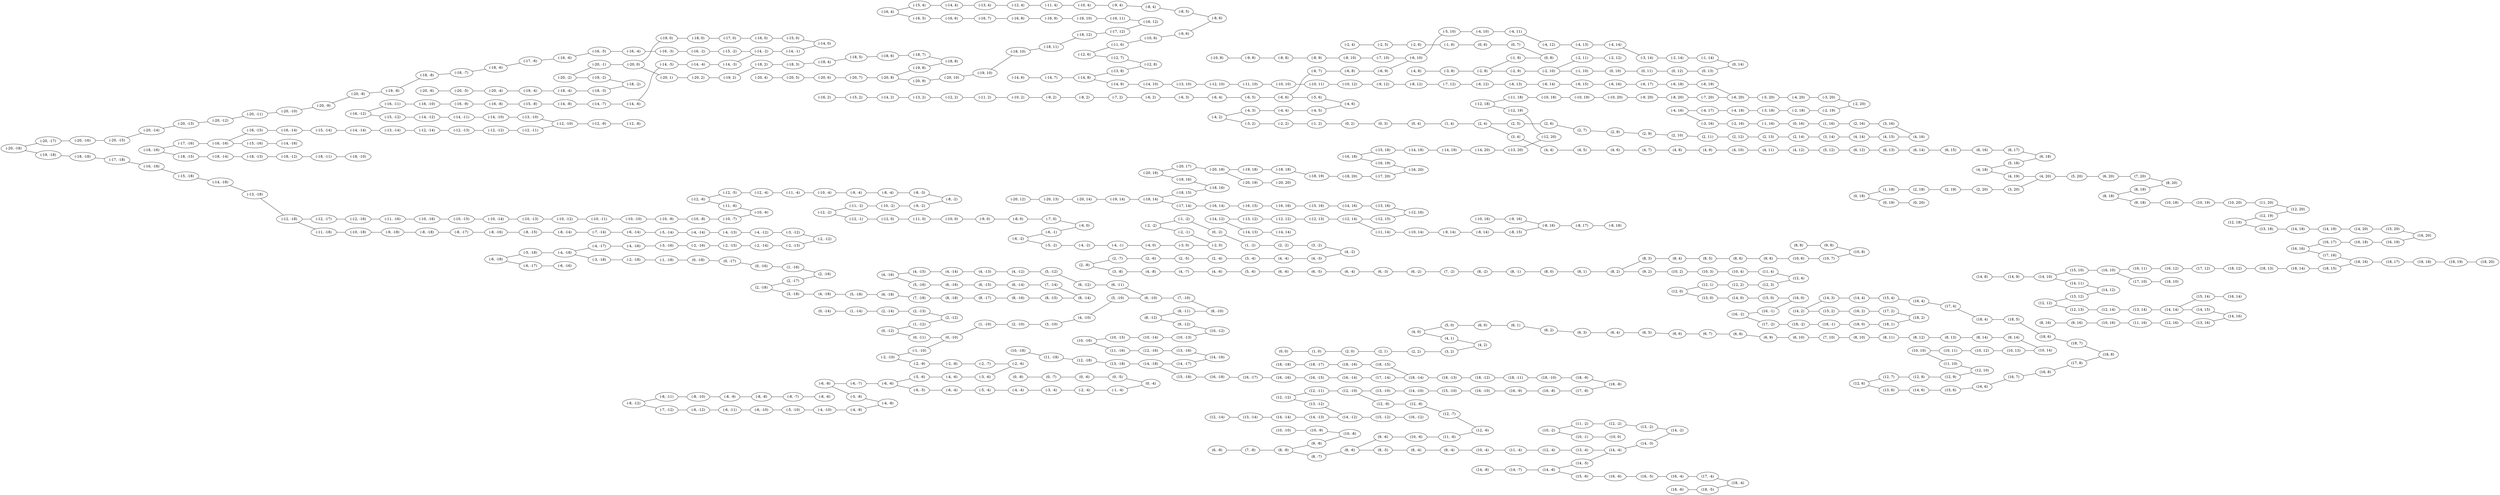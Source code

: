 graph {
 rankdir="LR"; 
 "(-20, -18)" -- "(-20, -17)"; 
 "(-20, -18)" -- "(-19, -18)"; 
 "(-20, -17)" -- "(-20, -16)"; 
 "(-20, -16)" -- "(-20, -15)"; 
 "(-20, -15)" -- "(-20, -14)"; 
 "(-20, -14)" -- "(-20, -13)"; 
 "(-20, -13)" -- "(-20, -12)"; 
 "(-20, -12)" -- "(-20, -11)"; 
 "(-20, -11)" -- "(-20, -10)"; 
 "(-20, -10)" -- "(-20, -9)"; 
 "(-20, -9)" -- "(-20, -8)"; 
 "(-20, -8)" -- "(-19, -8)"; 
 "(-20, -6)" -- "(-20, -5)"; 
 "(-20, -5)" -- "(-20, -4)"; 
 "(-20, -4)" -- "(-19, -4)"; 
 "(-20, -2)" -- "(-20, -1)"; 
 "(-20, -2)" -- "(-19, -2)"; 
 "(-20, -1)" -- "(-20, 0)"; 
 "(-20, 0)" -- "(-20, 1)"; 
 "(-20, 0)" -- "(-19, 0)"; 
 "(-20, 1)" -- "(-20, 2)"; 
 "(-20, 2)" -- "(-19, 2)"; 
 "(-20, 4)" -- "(-20, 5)"; 
 "(-20, 5)" -- "(-20, 6)"; 
 "(-20, 6)" -- "(-20, 7)"; 
 "(-20, 7)" -- "(-20, 8)"; 
 "(-20, 8)" -- "(-20, 9)"; 
 "(-20, 8)" -- "(-19, 8)"; 
 "(-20, 9)" -- "(-20, 10)"; 
 "(-20, 10)" -- "(-19, 10)"; 
 "(-20, 12)" -- "(-20, 13)"; 
 "(-20, 13)" -- "(-20, 14)"; 
 "(-20, 14)" -- "(-19, 14)"; 
 "(-20, 16)" -- "(-20, 17)"; 
 "(-20, 16)" -- "(-19, 16)"; 
 "(-20, 17)" -- "(-20, 18)"; 
 "(-20, 18)" -- "(-20, 19)"; 
 "(-20, 18)" -- "(-19, 18)"; 
 "(-20, 19)" -- "(-20, 20)"; 
 "(-19, -18)" -- "(-18, -18)"; 
 "(-19, -8)" -- "(-18, -8)"; 
 "(-19, -4)" -- "(-18, -4)"; 
 "(-19, -2)" -- "(-18, -2)"; 
 "(-19, 0)" -- "(-18, 0)"; 
 "(-19, 2)" -- "(-18, 2)"; 
 "(-19, 8)" -- "(-18, 8)"; 
 "(-19, 10)" -- "(-18, 10)"; 
 "(-19, 14)" -- "(-18, 14)"; 
 "(-19, 16)" -- "(-18, 16)"; 
 "(-19, 18)" -- "(-18, 18)"; 
 "(-18, -18)" -- "(-17, -18)"; 
 "(-18, -16)" -- "(-18, -15)"; 
 "(-18, -16)" -- "(-17, -16)"; 
 "(-18, -15)" -- "(-18, -14)"; 
 "(-18, -14)" -- "(-18, -13)"; 
 "(-18, -13)" -- "(-18, -12)"; 
 "(-18, -12)" -- "(-18, -11)"; 
 "(-18, -11)" -- "(-18, -10)"; 
 "(-18, -8)" -- "(-18, -7)"; 
 "(-18, -7)" -- "(-18, -6)"; 
 "(-18, -6)" -- "(-17, -6)"; 
 "(-18, -4)" -- "(-18, -3)"; 
 "(-18, -3)" -- "(-18, -2)"; 
 "(-18, 0)" -- "(-17, 0)"; 
 "(-18, 2)" -- "(-18, 3)"; 
 "(-18, 3)" -- "(-18, 4)"; 
 "(-18, 4)" -- "(-18, 5)"; 
 "(-18, 5)" -- "(-18, 6)"; 
 "(-18, 6)" -- "(-18, 7)"; 
 "(-18, 7)" -- "(-18, 8)"; 
 "(-18, 10)" -- "(-18, 11)"; 
 "(-18, 11)" -- "(-18, 12)"; 
 "(-18, 12)" -- "(-17, 12)"; 
 "(-18, 14)" -- "(-18, 15)"; 
 "(-18, 14)" -- "(-17, 14)"; 
 "(-18, 15)" -- "(-18, 16)"; 
 "(-18, 18)" -- "(-18, 19)"; 
 "(-18, 19)" -- "(-18, 20)"; 
 "(-18, 20)" -- "(-17, 20)"; 
 "(-17, -18)" -- "(-16, -18)"; 
 "(-17, -16)" -- "(-16, -16)"; 
 "(-17, -6)" -- "(-16, -6)"; 
 "(-17, 0)" -- "(-16, 0)"; 
 "(-17, 12)" -- "(-16, 12)"; 
 "(-17, 14)" -- "(-16, 14)"; 
 "(-17, 20)" -- "(-16, 20)"; 
 "(-16, -18)" -- "(-15, -18)"; 
 "(-16, -16)" -- "(-16, -15)"; 
 "(-16, -16)" -- "(-15, -16)"; 
 "(-16, -15)" -- "(-16, -14)"; 
 "(-16, -14)" -- "(-15, -14)"; 
 "(-16, -12)" -- "(-16, -11)"; 
 "(-16, -12)" -- "(-15, -12)"; 
 "(-16, -11)" -- "(-16, -10)"; 
 "(-16, -10)" -- "(-16, -9)"; 
 "(-16, -9)" -- "(-16, -8)"; 
 "(-16, -8)" -- "(-15, -8)"; 
 "(-16, -6)" -- "(-16, -5)"; 
 "(-16, -5)" -- "(-16, -4)"; 
 "(-16, -4)" -- "(-16, -3)"; 
 "(-16, -3)" -- "(-16, -2)"; 
 "(-16, -2)" -- "(-15, -2)"; 
 "(-16, 0)" -- "(-15, 0)"; 
 "(-16, 2)" -- "(-15, 2)"; 
 "(-16, 4)" -- "(-16, 5)"; 
 "(-16, 4)" -- "(-15, 4)"; 
 "(-16, 5)" -- "(-16, 6)"; 
 "(-16, 6)" -- "(-16, 7)"; 
 "(-16, 7)" -- "(-16, 8)"; 
 "(-16, 8)" -- "(-16, 9)"; 
 "(-16, 9)" -- "(-16, 10)"; 
 "(-16, 10)" -- "(-16, 11)"; 
 "(-16, 11)" -- "(-16, 12)"; 
 "(-16, 14)" -- "(-16, 15)"; 
 "(-16, 15)" -- "(-16, 16)"; 
 "(-16, 16)" -- "(-15, 16)"; 
 "(-16, 18)" -- "(-16, 19)"; 
 "(-16, 18)" -- "(-15, 18)"; 
 "(-16, 19)" -- "(-16, 20)"; 
 "(-15, -18)" -- "(-14, -18)"; 
 "(-15, -16)" -- "(-14, -16)"; 
 "(-15, -14)" -- "(-14, -14)"; 
 "(-15, -12)" -- "(-14, -12)"; 
 "(-15, -8)" -- "(-14, -8)"; 
 "(-15, -2)" -- "(-14, -2)"; 
 "(-15, 0)" -- "(-14, 0)"; 
 "(-15, 2)" -- "(-14, 2)"; 
 "(-15, 4)" -- "(-14, 4)"; 
 "(-15, 16)" -- "(-14, 16)"; 
 "(-15, 18)" -- "(-14, 18)"; 
 "(-14, -18)" -- "(-13, -18)"; 
 "(-14, -14)" -- "(-13, -14)"; 
 "(-14, -12)" -- "(-14, -11)"; 
 "(-14, -11)" -- "(-14, -10)"; 
 "(-14, -10)" -- "(-13, -10)"; 
 "(-14, -8)" -- "(-14, -7)"; 
 "(-14, -7)" -- "(-14, -6)"; 
 "(-14, -6)" -- "(-14, -5)"; 
 "(-14, -5)" -- "(-14, -4)"; 
 "(-14, -4)" -- "(-14, -3)"; 
 "(-14, -3)" -- "(-14, -2)"; 
 "(-14, -2)" -- "(-14, -1)"; 
 "(-14, -1)" -- "(-14, 0)"; 
 "(-14, 2)" -- "(-13, 2)"; 
 "(-14, 4)" -- "(-13, 4)"; 
 "(-14, 6)" -- "(-14, 7)"; 
 "(-14, 7)" -- "(-14, 8)"; 
 "(-14, 8)" -- "(-14, 9)"; 
 "(-14, 8)" -- "(-13, 8)"; 
 "(-14, 9)" -- "(-14, 10)"; 
 "(-14, 10)" -- "(-13, 10)"; 
 "(-14, 12)" -- "(-14, 13)"; 
 "(-14, 12)" -- "(-13, 12)"; 
 "(-14, 13)" -- "(-14, 14)"; 
 "(-14, 16)" -- "(-13, 16)"; 
 "(-14, 18)" -- "(-14, 19)"; 
 "(-14, 19)" -- "(-14, 20)"; 
 "(-14, 20)" -- "(-13, 20)"; 
 "(-13, -18)" -- "(-12, -18)"; 
 "(-13, -14)" -- "(-12, -14)"; 
 "(-13, -10)" -- "(-12, -10)"; 
 "(-13, 2)" -- "(-12, 2)"; 
 "(-13, 4)" -- "(-12, 4)"; 
 "(-13, 8)" -- "(-12, 8)"; 
 "(-13, 10)" -- "(-12, 10)"; 
 "(-13, 12)" -- "(-12, 12)"; 
 "(-13, 16)" -- "(-12, 16)"; 
 "(-13, 20)" -- "(-12, 20)"; 
 "(-12, -18)" -- "(-12, -17)"; 
 "(-12, -18)" -- "(-11, -18)"; 
 "(-12, -17)" -- "(-12, -16)"; 
 "(-12, -16)" -- "(-11, -16)"; 
 "(-12, -14)" -- "(-12, -13)"; 
 "(-12, -13)" -- "(-12, -12)"; 
 "(-12, -12)" -- "(-12, -11)"; 
 "(-12, -11)" -- "(-12, -10)"; 
 "(-12, -10)" -- "(-12, -9)"; 
 "(-12, -9)" -- "(-12, -8)"; 
 "(-12, -6)" -- "(-12, -5)"; 
 "(-12, -6)" -- "(-11, -6)"; 
 "(-12, -5)" -- "(-12, -4)"; 
 "(-12, -4)" -- "(-11, -4)"; 
 "(-12, -2)" -- "(-12, -1)"; 
 "(-12, -2)" -- "(-11, -2)"; 
 "(-12, -1)" -- "(-12, 0)"; 
 "(-12, 0)" -- "(-11, 0)"; 
 "(-12, 2)" -- "(-11, 2)"; 
 "(-12, 4)" -- "(-11, 4)"; 
 "(-12, 6)" -- "(-12, 7)"; 
 "(-12, 6)" -- "(-11, 6)"; 
 "(-12, 7)" -- "(-12, 8)"; 
 "(-12, 10)" -- "(-11, 10)"; 
 "(-12, 12)" -- "(-12, 13)"; 
 "(-12, 13)" -- "(-12, 14)"; 
 "(-12, 14)" -- "(-12, 15)"; 
 "(-12, 14)" -- "(-11, 14)"; 
 "(-12, 15)" -- "(-12, 16)"; 
 "(-12, 18)" -- "(-12, 19)"; 
 "(-12, 18)" -- "(-11, 18)"; 
 "(-12, 19)" -- "(-12, 20)"; 
 "(-11, -18)" -- "(-10, -18)"; 
 "(-11, -16)" -- "(-10, -16)"; 
 "(-11, -6)" -- "(-10, -6)"; 
 "(-11, -4)" -- "(-10, -4)"; 
 "(-11, -2)" -- "(-10, -2)"; 
 "(-11, 0)" -- "(-10, 0)"; 
 "(-11, 2)" -- "(-10, 2)"; 
 "(-11, 4)" -- "(-10, 4)"; 
 "(-11, 6)" -- "(-10, 6)"; 
 "(-11, 10)" -- "(-10, 10)"; 
 "(-11, 14)" -- "(-10, 14)"; 
 "(-11, 18)" -- "(-10, 18)"; 
 "(-10, -18)" -- "(-9, -18)"; 
 "(-10, -16)" -- "(-10, -15)"; 
 "(-10, -15)" -- "(-10, -14)"; 
 "(-10, -14)" -- "(-10, -13)"; 
 "(-10, -13)" -- "(-10, -12)"; 
 "(-10, -12)" -- "(-10, -11)"; 
 "(-10, -11)" -- "(-10, -10)"; 
 "(-10, -10)" -- "(-10, -9)"; 
 "(-10, -9)" -- "(-10, -8)"; 
 "(-10, -8)" -- "(-10, -7)"; 
 "(-10, -7)" -- "(-10, -6)"; 
 "(-10, -4)" -- "(-9, -4)"; 
 "(-10, -2)" -- "(-9, -2)"; 
 "(-10, 0)" -- "(-9, 0)"; 
 "(-10, 2)" -- "(-9, 2)"; 
 "(-10, 4)" -- "(-9, 4)"; 
 "(-10, 6)" -- "(-9, 6)"; 
 "(-10, 8)" -- "(-9, 8)"; 
 "(-10, 10)" -- "(-10, 11)"; 
 "(-10, 11)" -- "(-10, 12)"; 
 "(-10, 12)" -- "(-9, 12)"; 
 "(-10, 14)" -- "(-9, 14)"; 
 "(-10, 16)" -- "(-9, 16)"; 
 "(-10, 18)" -- "(-10, 19)"; 
 "(-10, 19)" -- "(-10, 20)"; 
 "(-10, 20)" -- "(-9, 20)"; 
 "(-9, -18)" -- "(-8, -18)"; 
 "(-9, -4)" -- "(-8, -4)"; 
 "(-9, -2)" -- "(-8, -2)"; 
 "(-9, 0)" -- "(-8, 0)"; 
 "(-9, 2)" -- "(-8, 2)"; 
 "(-9, 4)" -- "(-8, 4)"; 
 "(-9, 6)" -- "(-8, 6)"; 
 "(-9, 8)" -- "(-8, 8)"; 
 "(-9, 12)" -- "(-8, 12)"; 
 "(-9, 14)" -- "(-8, 14)"; 
 "(-9, 16)" -- "(-8, 16)"; 
 "(-9, 20)" -- "(-8, 20)"; 
 "(-8, -18)" -- "(-8, -17)"; 
 "(-8, -17)" -- "(-8, -16)"; 
 "(-8, -16)" -- "(-8, -15)"; 
 "(-8, -15)" -- "(-8, -14)"; 
 "(-8, -14)" -- "(-7, -14)"; 
 "(-8, -12)" -- "(-8, -11)"; 
 "(-8, -12)" -- "(-7, -12)"; 
 "(-8, -11)" -- "(-8, -10)"; 
 "(-8, -10)" -- "(-8, -9)"; 
 "(-8, -9)" -- "(-8, -8)"; 
 "(-8, -8)" -- "(-8, -7)"; 
 "(-8, -7)" -- "(-8, -6)"; 
 "(-8, -4)" -- "(-8, -3)"; 
 "(-8, -3)" -- "(-8, -2)"; 
 "(-8, 0)" -- "(-7, 0)"; 
 "(-8, 2)" -- "(-7, 2)"; 
 "(-8, 4)" -- "(-8, 5)"; 
 "(-8, 5)" -- "(-8, 6)"; 
 "(-8, 8)" -- "(-8, 9)"; 
 "(-8, 9)" -- "(-8, 10)"; 
 "(-8, 10)" -- "(-7, 10)"; 
 "(-8, 12)" -- "(-7, 12)"; 
 "(-8, 14)" -- "(-8, 15)"; 
 "(-8, 15)" -- "(-8, 16)"; 
 "(-8, 16)" -- "(-8, 17)"; 
 "(-8, 17)" -- "(-8, 18)"; 
 "(-8, 20)" -- "(-7, 20)"; 
 "(-7, -14)" -- "(-6, -14)"; 
 "(-7, -12)" -- "(-6, -12)"; 
 "(-7, 0)" -- "(-6, 0)"; 
 "(-7, 2)" -- "(-6, 2)"; 
 "(-7, 10)" -- "(-6, 10)"; 
 "(-7, 12)" -- "(-6, 12)"; 
 "(-7, 20)" -- "(-6, 20)"; 
 "(-6, -18)" -- "(-6, -17)"; 
 "(-6, -18)" -- "(-5, -18)"; 
 "(-6, -17)" -- "(-6, -16)"; 
 "(-6, -14)" -- "(-5, -14)"; 
 "(-6, -12)" -- "(-6, -11)"; 
 "(-6, -11)" -- "(-6, -10)"; 
 "(-6, -10)" -- "(-5, -10)"; 
 "(-6, -8)" -- "(-6, -7)"; 
 "(-6, -8)" -- "(-5, -8)"; 
 "(-6, -7)" -- "(-6, -6)"; 
 "(-6, -6)" -- "(-6, -5)"; 
 "(-6, -6)" -- "(-5, -6)"; 
 "(-6, -5)" -- "(-6, -4)"; 
 "(-6, -4)" -- "(-5, -4)"; 
 "(-6, -2)" -- "(-6, -1)"; 
 "(-6, -2)" -- "(-5, -2)"; 
 "(-6, -1)" -- "(-6, 0)"; 
 "(-6, 2)" -- "(-6, 3)"; 
 "(-6, 3)" -- "(-6, 4)"; 
 "(-6, 4)" -- "(-6, 5)"; 
 "(-6, 5)" -- "(-6, 6)"; 
 "(-6, 6)" -- "(-6, 7)"; 
 "(-6, 6)" -- "(-5, 6)"; 
 "(-6, 7)" -- "(-6, 8)"; 
 "(-6, 8)" -- "(-6, 9)"; 
 "(-6, 9)" -- "(-6, 10)"; 
 "(-6, 10)" -- "(-5, 10)"; 
 "(-6, 12)" -- "(-6, 13)"; 
 "(-6, 13)" -- "(-6, 14)"; 
 "(-6, 14)" -- "(-6, 15)"; 
 "(-6, 15)" -- "(-6, 16)"; 
 "(-6, 16)" -- "(-6, 17)"; 
 "(-6, 17)" -- "(-6, 18)"; 
 "(-6, 18)" -- "(-6, 19)"; 
 "(-6, 19)" -- "(-6, 20)"; 
 "(-6, 20)" -- "(-5, 20)"; 
 "(-5, -18)" -- "(-4, -18)"; 
 "(-5, -14)" -- "(-4, -14)"; 
 "(-5, -10)" -- "(-4, -10)"; 
 "(-5, -8)" -- "(-4, -8)"; 
 "(-5, -6)" -- "(-4, -6)"; 
 "(-5, -4)" -- "(-4, -4)"; 
 "(-5, -2)" -- "(-4, -2)"; 
 "(-5, 6)" -- "(-4, 6)"; 
 "(-5, 10)" -- "(-4, 10)"; 
 "(-5, 20)" -- "(-4, 20)"; 
 "(-4, -18)" -- "(-4, -17)"; 
 "(-4, -18)" -- "(-3, -18)"; 
 "(-4, -17)" -- "(-4, -16)"; 
 "(-4, -16)" -- "(-3, -16)"; 
 "(-4, -14)" -- "(-4, -13)"; 
 "(-4, -13)" -- "(-4, -12)"; 
 "(-4, -12)" -- "(-3, -12)"; 
 "(-4, -10)" -- "(-4, -9)"; 
 "(-4, -9)" -- "(-4, -8)"; 
 "(-4, -6)" -- "(-3, -6)"; 
 "(-4, -4)" -- "(-3, -4)"; 
 "(-4, -2)" -- "(-4, -1)"; 
 "(-4, -1)" -- "(-4, 0)"; 
 "(-4, 0)" -- "(-3, 0)"; 
 "(-4, 2)" -- "(-4, 3)"; 
 "(-4, 2)" -- "(-3, 2)"; 
 "(-4, 3)" -- "(-4, 4)"; 
 "(-4, 4)" -- "(-4, 5)"; 
 "(-4, 5)" -- "(-4, 6)"; 
 "(-4, 8)" -- "(-3, 8)"; 
 "(-4, 10)" -- "(-4, 11)"; 
 "(-4, 11)" -- "(-4, 12)"; 
 "(-4, 12)" -- "(-4, 13)"; 
 "(-4, 13)" -- "(-4, 14)"; 
 "(-4, 14)" -- "(-3, 14)"; 
 "(-4, 16)" -- "(-4, 17)"; 
 "(-4, 16)" -- "(-3, 16)"; 
 "(-4, 17)" -- "(-4, 18)"; 
 "(-4, 18)" -- "(-3, 18)"; 
 "(-4, 20)" -- "(-3, 20)"; 
 "(-3, -18)" -- "(-2, -18)"; 
 "(-3, -16)" -- "(-2, -16)"; 
 "(-3, -12)" -- "(-2, -12)"; 
 "(-3, -6)" -- "(-2, -6)"; 
 "(-3, -4)" -- "(-2, -4)"; 
 "(-3, 0)" -- "(-2, 0)"; 
 "(-3, 2)" -- "(-2, 2)"; 
 "(-3, 8)" -- "(-2, 8)"; 
 "(-3, 14)" -- "(-2, 14)"; 
 "(-3, 16)" -- "(-2, 16)"; 
 "(-3, 18)" -- "(-2, 18)"; 
 "(-3, 20)" -- "(-2, 20)"; 
 "(-2, -18)" -- "(-1, -18)"; 
 "(-2, -16)" -- "(-2, -15)"; 
 "(-2, -15)" -- "(-2, -14)"; 
 "(-2, -14)" -- "(-2, -13)"; 
 "(-2, -13)" -- "(-2, -12)"; 
 "(-2, -10)" -- "(-2, -9)"; 
 "(-2, -10)" -- "(-1, -10)"; 
 "(-2, -9)" -- "(-2, -8)"; 
 "(-2, -8)" -- "(-2, -7)"; 
 "(-2, -7)" -- "(-2, -6)"; 
 "(-2, -4)" -- "(-1, -4)"; 
 "(-2, -2)" -- "(-2, -1)"; 
 "(-2, -2)" -- "(-1, -2)"; 
 "(-2, -1)" -- "(-2, 0)"; 
 "(-2, 2)" -- "(-1, 2)"; 
 "(-2, 4)" -- "(-2, 5)"; 
 "(-2, 5)" -- "(-2, 6)"; 
 "(-2, 6)" -- "(-1, 6)"; 
 "(-2, 8)" -- "(-2, 9)"; 
 "(-2, 8)" -- "(-1, 8)"; 
 "(-2, 9)" -- "(-2, 10)"; 
 "(-2, 10)" -- "(-2, 11)"; 
 "(-2, 10)" -- "(-1, 10)"; 
 "(-2, 11)" -- "(-2, 12)"; 
 "(-2, 14)" -- "(-1, 14)"; 
 "(-2, 16)" -- "(-1, 16)"; 
 "(-2, 18)" -- "(-2, 19)"; 
 "(-2, 19)" -- "(-2, 20)"; 
 "(-1, -18)" -- "(0, -18)"; 
 "(-1, -10)" -- "(0, -10)"; 
 "(-1, -4)" -- "(0, -4)"; 
 "(-1, -2)" -- "(0, -2)"; 
 "(-1, 2)" -- "(0, 2)"; 
 "(-1, 6)" -- "(0, 6)"; 
 "(-1, 8)" -- "(0, 8)"; 
 "(-1, 10)" -- "(0, 10)"; 
 "(-1, 14)" -- "(0, 14)"; 
 "(-1, 16)" -- "(0, 16)"; 
 "(0, -18)" -- "(0, -17)"; 
 "(0, -17)" -- "(0, -16)"; 
 "(0, -16)" -- "(1, -16)"; 
 "(0, -14)" -- "(1, -14)"; 
 "(0, -12)" -- "(0, -11)"; 
 "(0, -12)" -- "(1, -12)"; 
 "(0, -11)" -- "(0, -10)"; 
 "(0, -10)" -- "(1, -10)"; 
 "(0, -8)" -- "(0, -7)"; 
 "(0, -7)" -- "(0, -6)"; 
 "(0, -6)" -- "(0, -5)"; 
 "(0, -5)" -- "(0, -4)"; 
 "(0, -2)" -- "(1, -2)"; 
 "(0, 0)" -- "(1, 0)"; 
 "(0, 2)" -- "(0, 3)"; 
 "(0, 3)" -- "(0, 4)"; 
 "(0, 4)" -- "(1, 4)"; 
 "(0, 6)" -- "(0, 7)"; 
 "(0, 7)" -- "(0, 8)"; 
 "(0, 10)" -- "(0, 11)"; 
 "(0, 11)" -- "(0, 12)"; 
 "(0, 12)" -- "(0, 13)"; 
 "(0, 13)" -- "(0, 14)"; 
 "(0, 16)" -- "(1, 16)"; 
 "(0, 18)" -- "(0, 19)"; 
 "(0, 18)" -- "(1, 18)"; 
 "(0, 19)" -- "(0, 20)"; 
 "(1, -16)" -- "(2, -16)"; 
 "(1, -14)" -- "(2, -14)"; 
 "(1, -12)" -- "(2, -12)"; 
 "(1, -10)" -- "(2, -10)"; 
 "(1, -2)" -- "(2, -2)"; 
 "(1, 0)" -- "(2, 0)"; 
 "(1, 4)" -- "(2, 4)"; 
 "(1, 16)" -- "(2, 16)"; 
 "(1, 18)" -- "(2, 18)"; 
 "(2, -18)" -- "(2, -17)"; 
 "(2, -18)" -- "(3, -18)"; 
 "(2, -17)" -- "(2, -16)"; 
 "(2, -14)" -- "(2, -13)"; 
 "(2, -13)" -- "(2, -12)"; 
 "(2, -10)" -- "(3, -10)"; 
 "(2, -8)" -- "(2, -7)"; 
 "(2, -8)" -- "(3, -8)"; 
 "(2, -7)" -- "(2, -6)"; 
 "(2, -6)" -- "(2, -5)"; 
 "(2, -5)" -- "(2, -4)"; 
 "(2, -4)" -- "(3, -4)"; 
 "(2, -2)" -- "(3, -2)"; 
 "(2, 0)" -- "(2, 1)"; 
 "(2, 1)" -- "(2, 2)"; 
 "(2, 2)" -- "(3, 2)"; 
 "(2, 4)" -- "(2, 5)"; 
 "(2, 4)" -- "(3, 4)"; 
 "(2, 5)" -- "(2, 6)"; 
 "(2, 6)" -- "(2, 7)"; 
 "(2, 7)" -- "(2, 8)"; 
 "(2, 8)" -- "(2, 9)"; 
 "(2, 9)" -- "(2, 10)"; 
 "(2, 10)" -- "(2, 11)"; 
 "(2, 11)" -- "(2, 12)"; 
 "(2, 12)" -- "(2, 13)"; 
 "(2, 13)" -- "(2, 14)"; 
 "(2, 14)" -- "(3, 14)"; 
 "(2, 16)" -- "(3, 16)"; 
 "(2, 18)" -- "(2, 19)"; 
 "(2, 19)" -- "(2, 20)"; 
 "(2, 20)" -- "(3, 20)"; 
 "(3, -18)" -- "(4, -18)"; 
 "(3, -10)" -- "(4, -10)"; 
 "(3, -8)" -- "(4, -8)"; 
 "(3, -4)" -- "(4, -4)"; 
 "(3, -2)" -- "(4, -2)"; 
 "(3, 2)" -- "(4, 2)"; 
 "(3, 4)" -- "(4, 4)"; 
 "(3, 14)" -- "(4, 14)"; 
 "(3, 16)" -- "(4, 16)"; 
 "(3, 20)" -- "(4, 20)"; 
 "(4, -18)" -- "(5, -18)"; 
 "(4, -16)" -- "(4, -15)"; 
 "(4, -16)" -- "(5, -16)"; 
 "(4, -15)" -- "(4, -14)"; 
 "(4, -14)" -- "(4, -13)"; 
 "(4, -13)" -- "(4, -12)"; 
 "(4, -12)" -- "(5, -12)"; 
 "(4, -10)" -- "(5, -10)"; 
 "(4, -8)" -- "(4, -7)"; 
 "(4, -7)" -- "(4, -6)"; 
 "(4, -6)" -- "(5, -6)"; 
 "(4, -4)" -- "(4, -3)"; 
 "(4, -3)" -- "(4, -2)"; 
 "(4, 0)" -- "(4, 1)"; 
 "(4, 0)" -- "(5, 0)"; 
 "(4, 1)" -- "(4, 2)"; 
 "(4, 4)" -- "(4, 5)"; 
 "(4, 5)" -- "(4, 6)"; 
 "(4, 6)" -- "(4, 7)"; 
 "(4, 7)" -- "(4, 8)"; 
 "(4, 8)" -- "(4, 9)"; 
 "(4, 9)" -- "(4, 10)"; 
 "(4, 10)" -- "(4, 11)"; 
 "(4, 11)" -- "(4, 12)"; 
 "(4, 12)" -- "(5, 12)"; 
 "(4, 14)" -- "(4, 15)"; 
 "(4, 15)" -- "(4, 16)"; 
 "(4, 18)" -- "(4, 19)"; 
 "(4, 18)" -- "(5, 18)"; 
 "(4, 19)" -- "(4, 20)"; 
 "(4, 20)" -- "(5, 20)"; 
 "(5, -18)" -- "(6, -18)"; 
 "(5, -16)" -- "(6, -16)"; 
 "(5, -12)" -- "(6, -12)"; 
 "(5, -10)" -- "(6, -10)"; 
 "(5, -6)" -- "(6, -6)"; 
 "(5, 0)" -- "(6, 0)"; 
 "(5, 12)" -- "(6, 12)"; 
 "(5, 18)" -- "(6, 18)"; 
 "(5, 20)" -- "(6, 20)"; 
 "(6, -18)" -- "(7, -18)"; 
 "(6, -16)" -- "(6, -15)"; 
 "(6, -15)" -- "(6, -14)"; 
 "(6, -14)" -- "(7, -14)"; 
 "(6, -12)" -- "(6, -11)"; 
 "(6, -11)" -- "(6, -10)"; 
 "(6, -10)" -- "(7, -10)"; 
 "(6, -8)" -- "(7, -8)"; 
 "(6, -6)" -- "(6, -5)"; 
 "(6, -5)" -- "(6, -4)"; 
 "(6, -4)" -- "(6, -3)"; 
 "(6, -3)" -- "(6, -2)"; 
 "(6, -2)" -- "(7, -2)"; 
 "(6, 0)" -- "(6, 1)"; 
 "(6, 1)" -- "(6, 2)"; 
 "(6, 2)" -- "(6, 3)"; 
 "(6, 3)" -- "(6, 4)"; 
 "(6, 4)" -- "(6, 5)"; 
 "(6, 5)" -- "(6, 6)"; 
 "(6, 6)" -- "(6, 7)"; 
 "(6, 7)" -- "(6, 8)"; 
 "(6, 8)" -- "(6, 9)"; 
 "(6, 9)" -- "(6, 10)"; 
 "(6, 10)" -- "(7, 10)"; 
 "(6, 12)" -- "(6, 13)"; 
 "(6, 13)" -- "(6, 14)"; 
 "(6, 14)" -- "(6, 15)"; 
 "(6, 15)" -- "(6, 16)"; 
 "(6, 16)" -- "(6, 17)"; 
 "(6, 17)" -- "(6, 18)"; 
 "(6, 20)" -- "(7, 20)"; 
 "(7, -18)" -- "(8, -18)"; 
 "(7, -14)" -- "(8, -14)"; 
 "(7, -10)" -- "(8, -10)"; 
 "(7, -8)" -- "(8, -8)"; 
 "(7, -2)" -- "(8, -2)"; 
 "(7, 10)" -- "(8, 10)"; 
 "(7, 20)" -- "(8, 20)"; 
 "(8, -18)" -- "(8, -17)"; 
 "(8, -17)" -- "(8, -16)"; 
 "(8, -16)" -- "(8, -15)"; 
 "(8, -15)" -- "(8, -14)"; 
 "(8, -12)" -- "(8, -11)"; 
 "(8, -12)" -- "(9, -12)"; 
 "(8, -11)" -- "(8, -10)"; 
 "(8, -8)" -- "(8, -7)"; 
 "(8, -8)" -- "(9, -8)"; 
 "(8, -7)" -- "(8, -6)"; 
 "(8, -6)" -- "(8, -5)"; 
 "(8, -6)" -- "(9, -6)"; 
 "(8, -5)" -- "(8, -4)"; 
 "(8, -4)" -- "(9, -4)"; 
 "(8, -2)" -- "(8, -1)"; 
 "(8, -1)" -- "(8, 0)"; 
 "(8, 0)" -- "(8, 1)"; 
 "(8, 1)" -- "(8, 2)"; 
 "(8, 2)" -- "(8, 3)"; 
 "(8, 2)" -- "(9, 2)"; 
 "(8, 3)" -- "(8, 4)"; 
 "(8, 4)" -- "(8, 5)"; 
 "(8, 5)" -- "(8, 6)"; 
 "(8, 6)" -- "(9, 6)"; 
 "(8, 8)" -- "(9, 8)"; 
 "(8, 10)" -- "(8, 11)"; 
 "(8, 11)" -- "(8, 12)"; 
 "(8, 12)" -- "(8, 13)"; 
 "(8, 13)" -- "(8, 14)"; 
 "(8, 14)" -- "(9, 14)"; 
 "(8, 16)" -- "(9, 16)"; 
 "(8, 18)" -- "(8, 19)"; 
 "(8, 18)" -- "(9, 18)"; 
 "(8, 19)" -- "(8, 20)"; 
 "(9, -12)" -- "(10, -12)"; 
 "(9, -8)" -- "(10, -8)"; 
 "(9, -6)" -- "(10, -6)"; 
 "(9, -4)" -- "(10, -4)"; 
 "(9, 2)" -- "(10, 2)"; 
 "(9, 6)" -- "(10, 6)"; 
 "(9, 8)" -- "(10, 8)"; 
 "(9, 14)" -- "(10, 14)"; 
 "(9, 16)" -- "(10, 16)"; 
 "(9, 18)" -- "(10, 18)"; 
 "(10, -18)" -- "(11, -18)"; 
 "(10, -16)" -- "(10, -15)"; 
 "(10, -16)" -- "(11, -16)"; 
 "(10, -15)" -- "(10, -14)"; 
 "(10, -14)" -- "(10, -13)"; 
 "(10, -13)" -- "(10, -12)"; 
 "(10, -10)" -- "(10, -9)"; 
 "(10, -9)" -- "(10, -8)"; 
 "(10, -6)" -- "(11, -6)"; 
 "(10, -4)" -- "(11, -4)"; 
 "(10, -2)" -- "(10, -1)"; 
 "(10, -2)" -- "(11, -2)"; 
 "(10, -1)" -- "(10, 0)"; 
 "(10, 2)" -- "(10, 3)"; 
 "(10, 3)" -- "(10, 4)"; 
 "(10, 4)" -- "(11, 4)"; 
 "(10, 6)" -- "(10, 7)"; 
 "(10, 7)" -- "(10, 8)"; 
 "(10, 10)" -- "(10, 11)"; 
 "(10, 10)" -- "(11, 10)"; 
 "(10, 11)" -- "(10, 12)"; 
 "(10, 12)" -- "(10, 13)"; 
 "(10, 13)" -- "(10, 14)"; 
 "(10, 16)" -- "(11, 16)"; 
 "(10, 18)" -- "(10, 19)"; 
 "(10, 19)" -- "(10, 20)"; 
 "(10, 20)" -- "(11, 20)"; 
 "(11, -18)" -- "(12, -18)"; 
 "(11, -16)" -- "(12, -16)"; 
 "(11, -6)" -- "(12, -6)"; 
 "(11, -4)" -- "(12, -4)"; 
 "(11, -2)" -- "(12, -2)"; 
 "(11, 4)" -- "(12, 4)"; 
 "(11, 10)" -- "(12, 10)"; 
 "(11, 16)" -- "(12, 16)"; 
 "(11, 20)" -- "(12, 20)"; 
 "(12, -18)" -- "(13, -18)"; 
 "(12, -16)" -- "(13, -16)"; 
 "(12, -14)" -- "(13, -14)"; 
 "(12, -12)" -- "(12, -11)"; 
 "(12, -12)" -- "(13, -12)"; 
 "(12, -11)" -- "(12, -10)"; 
 "(12, -10)" -- "(12, -9)"; 
 "(12, -10)" -- "(13, -10)"; 
 "(12, -9)" -- "(12, -8)"; 
 "(12, -8)" -- "(12, -7)"; 
 "(12, -7)" -- "(12, -6)"; 
 "(12, -4)" -- "(13, -4)"; 
 "(12, -2)" -- "(13, -2)"; 
 "(12, 0)" -- "(12, 1)"; 
 "(12, 0)" -- "(13, 0)"; 
 "(12, 1)" -- "(12, 2)"; 
 "(12, 2)" -- "(12, 3)"; 
 "(12, 3)" -- "(12, 4)"; 
 "(12, 6)" -- "(12, 7)"; 
 "(12, 6)" -- "(13, 6)"; 
 "(12, 7)" -- "(12, 8)"; 
 "(12, 8)" -- "(12, 9)"; 
 "(12, 9)" -- "(12, 10)"; 
 "(12, 12)" -- "(12, 13)"; 
 "(12, 12)" -- "(13, 12)"; 
 "(12, 13)" -- "(12, 14)"; 
 "(12, 14)" -- "(13, 14)"; 
 "(12, 16)" -- "(13, 16)"; 
 "(12, 18)" -- "(12, 19)"; 
 "(12, 18)" -- "(13, 18)"; 
 "(12, 19)" -- "(12, 20)"; 
 "(13, -18)" -- "(14, -18)"; 
 "(13, -16)" -- "(14, -16)"; 
 "(13, -14)" -- "(14, -14)"; 
 "(13, -12)" -- "(14, -12)"; 
 "(13, -10)" -- "(14, -10)"; 
 "(13, -4)" -- "(14, -4)"; 
 "(13, -2)" -- "(14, -2)"; 
 "(13, 0)" -- "(14, 0)"; 
 "(13, 6)" -- "(14, 6)"; 
 "(13, 12)" -- "(14, 12)"; 
 "(13, 14)" -- "(14, 14)"; 
 "(13, 16)" -- "(14, 16)"; 
 "(13, 18)" -- "(14, 18)"; 
 "(14, -18)" -- "(14, -17)"; 
 "(14, -18)" -- "(15, -18)"; 
 "(14, -17)" -- "(14, -16)"; 
 "(14, -14)" -- "(14, -13)"; 
 "(14, -13)" -- "(14, -12)"; 
 "(14, -12)" -- "(15, -12)"; 
 "(14, -10)" -- "(15, -10)"; 
 "(14, -8)" -- "(14, -7)"; 
 "(14, -7)" -- "(14, -6)"; 
 "(14, -6)" -- "(14, -5)"; 
 "(14, -6)" -- "(15, -6)"; 
 "(14, -5)" -- "(14, -4)"; 
 "(14, -4)" -- "(14, -3)"; 
 "(14, -3)" -- "(14, -2)"; 
 "(14, 0)" -- "(15, 0)"; 
 "(14, 2)" -- "(14, 3)"; 
 "(14, 2)" -- "(15, 2)"; 
 "(14, 3)" -- "(14, 4)"; 
 "(14, 4)" -- "(15, 4)"; 
 "(14, 6)" -- "(15, 6)"; 
 "(14, 8)" -- "(14, 9)"; 
 "(14, 9)" -- "(14, 10)"; 
 "(14, 10)" -- "(14, 11)"; 
 "(14, 10)" -- "(15, 10)"; 
 "(14, 11)" -- "(14, 12)"; 
 "(14, 14)" -- "(14, 15)"; 
 "(14, 14)" -- "(15, 14)"; 
 "(14, 15)" -- "(14, 16)"; 
 "(14, 18)" -- "(14, 19)"; 
 "(14, 19)" -- "(14, 20)"; 
 "(14, 20)" -- "(15, 20)"; 
 "(15, -18)" -- "(16, -18)"; 
 "(15, -12)" -- "(16, -12)"; 
 "(15, -10)" -- "(16, -10)"; 
 "(15, -6)" -- "(16, -6)"; 
 "(15, 0)" -- "(16, 0)"; 
 "(15, 2)" -- "(16, 2)"; 
 "(15, 4)" -- "(16, 4)"; 
 "(15, 6)" -- "(16, 6)"; 
 "(15, 10)" -- "(16, 10)"; 
 "(15, 14)" -- "(16, 14)"; 
 "(15, 20)" -- "(16, 20)"; 
 "(16, -18)" -- "(16, -17)"; 
 "(16, -17)" -- "(16, -16)"; 
 "(16, -16)" -- "(16, -15)"; 
 "(16, -15)" -- "(16, -14)"; 
 "(16, -14)" -- "(17, -14)"; 
 "(16, -10)" -- "(16, -9)"; 
 "(16, -9)" -- "(16, -8)"; 
 "(16, -8)" -- "(17, -8)"; 
 "(16, -6)" -- "(16, -5)"; 
 "(16, -5)" -- "(16, -4)"; 
 "(16, -4)" -- "(17, -4)"; 
 "(16, -2)" -- "(16, -1)"; 
 "(16, -2)" -- "(17, -2)"; 
 "(16, -1)" -- "(16, 0)"; 
 "(16, 2)" -- "(17, 2)"; 
 "(16, 4)" -- "(17, 4)"; 
 "(16, 6)" -- "(16, 7)"; 
 "(16, 7)" -- "(16, 8)"; 
 "(16, 8)" -- "(17, 8)"; 
 "(16, 10)" -- "(16, 11)"; 
 "(16, 10)" -- "(17, 10)"; 
 "(16, 11)" -- "(16, 12)"; 
 "(16, 12)" -- "(17, 12)"; 
 "(16, 16)" -- "(16, 17)"; 
 "(16, 16)" -- "(17, 16)"; 
 "(16, 17)" -- "(16, 18)"; 
 "(16, 18)" -- "(16, 19)"; 
 "(16, 19)" -- "(16, 20)"; 
 "(17, -14)" -- "(18, -14)"; 
 "(17, -8)" -- "(18, -8)"; 
 "(17, -4)" -- "(18, -4)"; 
 "(17, -2)" -- "(18, -2)"; 
 "(17, 2)" -- "(18, 2)"; 
 "(17, 4)" -- "(18, 4)"; 
 "(17, 8)" -- "(18, 8)"; 
 "(17, 10)" -- "(18, 10)"; 
 "(17, 12)" -- "(18, 12)"; 
 "(17, 16)" -- "(18, 16)"; 
 "(18, -18)" -- "(18, -17)"; 
 "(18, -17)" -- "(18, -16)"; 
 "(18, -16)" -- "(18, -15)"; 
 "(18, -15)" -- "(18, -14)"; 
 "(18, -14)" -- "(18, -13)"; 
 "(18, -13)" -- "(18, -12)"; 
 "(18, -12)" -- "(18, -11)"; 
 "(18, -11)" -- "(18, -10)"; 
 "(18, -10)" -- "(18, -9)"; 
 "(18, -9)" -- "(18, -8)"; 
 "(18, -6)" -- "(18, -5)"; 
 "(18, -5)" -- "(18, -4)"; 
 "(18, -2)" -- "(18, -1)"; 
 "(18, -1)" -- "(18, 0)"; 
 "(18, 0)" -- "(18, 1)"; 
 "(18, 1)" -- "(18, 2)"; 
 "(18, 4)" -- "(18, 5)"; 
 "(18, 5)" -- "(18, 6)"; 
 "(18, 6)" -- "(18, 7)"; 
 "(18, 7)" -- "(18, 8)"; 
 "(18, 12)" -- "(18, 13)"; 
 "(18, 13)" -- "(18, 14)"; 
 "(18, 14)" -- "(18, 15)"; 
 "(18, 15)" -- "(18, 16)"; 
 "(18, 16)" -- "(18, 17)"; 
 "(18, 17)" -- "(18, 18)"; 
 "(18, 18)" -- "(18, 19)"; 
 "(18, 19)" -- "(18, 20)"; 
}
